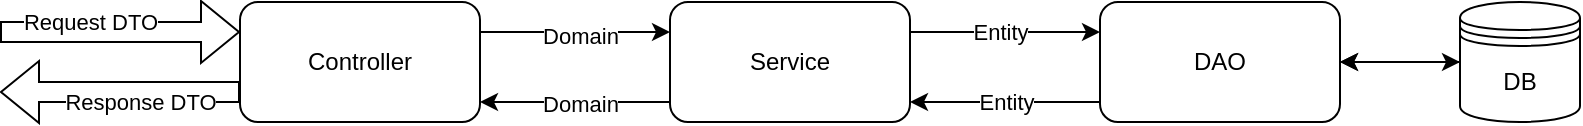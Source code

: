 <mxfile version="20.4.0" type="device"><diagram id="aCdUdyhA4uYW465BJyEP" name="Page-1"><mxGraphModel dx="1273" dy="809" grid="1" gridSize="10" guides="1" tooltips="1" connect="1" arrows="1" fold="1" page="1" pageScale="1" pageWidth="850" pageHeight="1100" math="0" shadow="0"><root><mxCell id="0"/><mxCell id="1" parent="0"/><mxCell id="zrybeLHaVehCYeR6C1Kb-3" value="Controller" style="rounded=1;whiteSpace=wrap;html=1;" vertex="1" parent="1"><mxGeometry x="150" y="410" width="120" height="60" as="geometry"/></mxCell><mxCell id="zrybeLHaVehCYeR6C1Kb-5" value="" style="endArrow=classic;html=1;rounded=0;exitX=1;exitY=0.25;exitDx=0;exitDy=0;entryX=0;entryY=0.25;entryDx=0;entryDy=0;" edge="1" parent="1" source="zrybeLHaVehCYeR6C1Kb-3" target="zrybeLHaVehCYeR6C1Kb-6"><mxGeometry width="50" height="50" relative="1" as="geometry"><mxPoint x="410" y="630" as="sourcePoint"/><mxPoint x="390" y="440" as="targetPoint"/></mxGeometry></mxCell><mxCell id="zrybeLHaVehCYeR6C1Kb-33" value="Domain" style="edgeLabel;html=1;align=center;verticalAlign=middle;resizable=0;points=[];" vertex="1" connectable="0" parent="zrybeLHaVehCYeR6C1Kb-5"><mxGeometry x="-0.41" y="-2" relative="1" as="geometry"><mxPoint x="22" as="offset"/></mxGeometry></mxCell><mxCell id="zrybeLHaVehCYeR6C1Kb-37" value="" style="edgeStyle=orthogonalEdgeStyle;rounded=0;orthogonalLoop=1;jettySize=auto;html=1;" edge="1" parent="1" source="zrybeLHaVehCYeR6C1Kb-6" target="zrybeLHaVehCYeR6C1Kb-3"><mxGeometry relative="1" as="geometry"><Array as="points"><mxPoint x="350" y="460"/><mxPoint x="350" y="460"/></Array></mxGeometry></mxCell><mxCell id="zrybeLHaVehCYeR6C1Kb-38" value="Domain" style="edgeLabel;html=1;align=center;verticalAlign=middle;resizable=0;points=[];" vertex="1" connectable="0" parent="zrybeLHaVehCYeR6C1Kb-37"><mxGeometry x="-0.221" y="1" relative="1" as="geometry"><mxPoint x="-8" as="offset"/></mxGeometry></mxCell><mxCell id="zrybeLHaVehCYeR6C1Kb-6" value="Service" style="rounded=1;whiteSpace=wrap;html=1;" vertex="1" parent="1"><mxGeometry x="365" y="410" width="120" height="60" as="geometry"/></mxCell><mxCell id="zrybeLHaVehCYeR6C1Kb-41" value="Entity" style="edgeStyle=orthogonalEdgeStyle;rounded=0;orthogonalLoop=1;jettySize=auto;html=1;" edge="1" parent="1" source="zrybeLHaVehCYeR6C1Kb-7" target="zrybeLHaVehCYeR6C1Kb-6"><mxGeometry relative="1" as="geometry"><Array as="points"><mxPoint x="530" y="460"/><mxPoint x="530" y="460"/></Array></mxGeometry></mxCell><mxCell id="zrybeLHaVehCYeR6C1Kb-7" value="DAO" style="rounded=1;whiteSpace=wrap;html=1;" vertex="1" parent="1"><mxGeometry x="580" y="410" width="120" height="60" as="geometry"/></mxCell><mxCell id="zrybeLHaVehCYeR6C1Kb-25" value="" style="endArrow=classic;startArrow=classic;html=1;rounded=0;entryX=0;entryY=0.5;entryDx=0;entryDy=0;exitX=1;exitY=0.5;exitDx=0;exitDy=0;" edge="1" parent="1" source="zrybeLHaVehCYeR6C1Kb-7"><mxGeometry width="50" height="50" relative="1" as="geometry"><mxPoint x="400" y="630" as="sourcePoint"/><mxPoint x="760" y="440" as="targetPoint"/></mxGeometry></mxCell><mxCell id="zrybeLHaVehCYeR6C1Kb-26" value="" style="endArrow=classic;html=1;rounded=0;entryX=0;entryY=0.25;entryDx=0;entryDy=0;exitX=1;exitY=0.25;exitDx=0;exitDy=0;" edge="1" parent="1" source="zrybeLHaVehCYeR6C1Kb-6" target="zrybeLHaVehCYeR6C1Kb-7"><mxGeometry width="50" height="50" relative="1" as="geometry"><mxPoint x="400" y="630" as="sourcePoint"/><mxPoint x="450" y="580" as="targetPoint"/></mxGeometry></mxCell><mxCell id="zrybeLHaVehCYeR6C1Kb-34" value="Entity" style="edgeLabel;html=1;align=center;verticalAlign=middle;resizable=0;points=[];" vertex="1" connectable="0" parent="zrybeLHaVehCYeR6C1Kb-26"><mxGeometry x="0.305" relative="1" as="geometry"><mxPoint x="-17" as="offset"/></mxGeometry></mxCell><mxCell id="zrybeLHaVehCYeR6C1Kb-36" value="" style="edgeStyle=orthogonalEdgeStyle;rounded=0;orthogonalLoop=1;jettySize=auto;html=1;" edge="1" parent="1" source="zrybeLHaVehCYeR6C1Kb-35" target="zrybeLHaVehCYeR6C1Kb-7"><mxGeometry relative="1" as="geometry"/></mxCell><mxCell id="zrybeLHaVehCYeR6C1Kb-35" value="DB" style="shape=datastore;whiteSpace=wrap;html=1;" vertex="1" parent="1"><mxGeometry x="760" y="410" width="60" height="60" as="geometry"/></mxCell><mxCell id="zrybeLHaVehCYeR6C1Kb-42" value="" style="shape=flexArrow;endArrow=classic;html=1;rounded=0;entryX=0;entryY=0.25;entryDx=0;entryDy=0;" edge="1" parent="1" target="zrybeLHaVehCYeR6C1Kb-3"><mxGeometry width="50" height="50" relative="1" as="geometry"><mxPoint x="30" y="425" as="sourcePoint"/><mxPoint x="90" y="400" as="targetPoint"/></mxGeometry></mxCell><mxCell id="zrybeLHaVehCYeR6C1Kb-43" value="Request DTO" style="edgeLabel;html=1;align=center;verticalAlign=middle;resizable=0;points=[];" vertex="1" connectable="0" parent="zrybeLHaVehCYeR6C1Kb-42"><mxGeometry x="-0.248" y="3" relative="1" as="geometry"><mxPoint y="-2" as="offset"/></mxGeometry></mxCell><mxCell id="zrybeLHaVehCYeR6C1Kb-44" value="Response DTO" style="shape=flexArrow;endArrow=classic;html=1;rounded=0;exitX=0;exitY=0.75;exitDx=0;exitDy=0;" edge="1" parent="1" source="zrybeLHaVehCYeR6C1Kb-3"><mxGeometry x="-0.167" y="5" width="50" height="50" relative="1" as="geometry"><mxPoint x="140" y="460" as="sourcePoint"/><mxPoint x="30" y="455" as="targetPoint"/><mxPoint as="offset"/></mxGeometry></mxCell></root></mxGraphModel></diagram></mxfile>